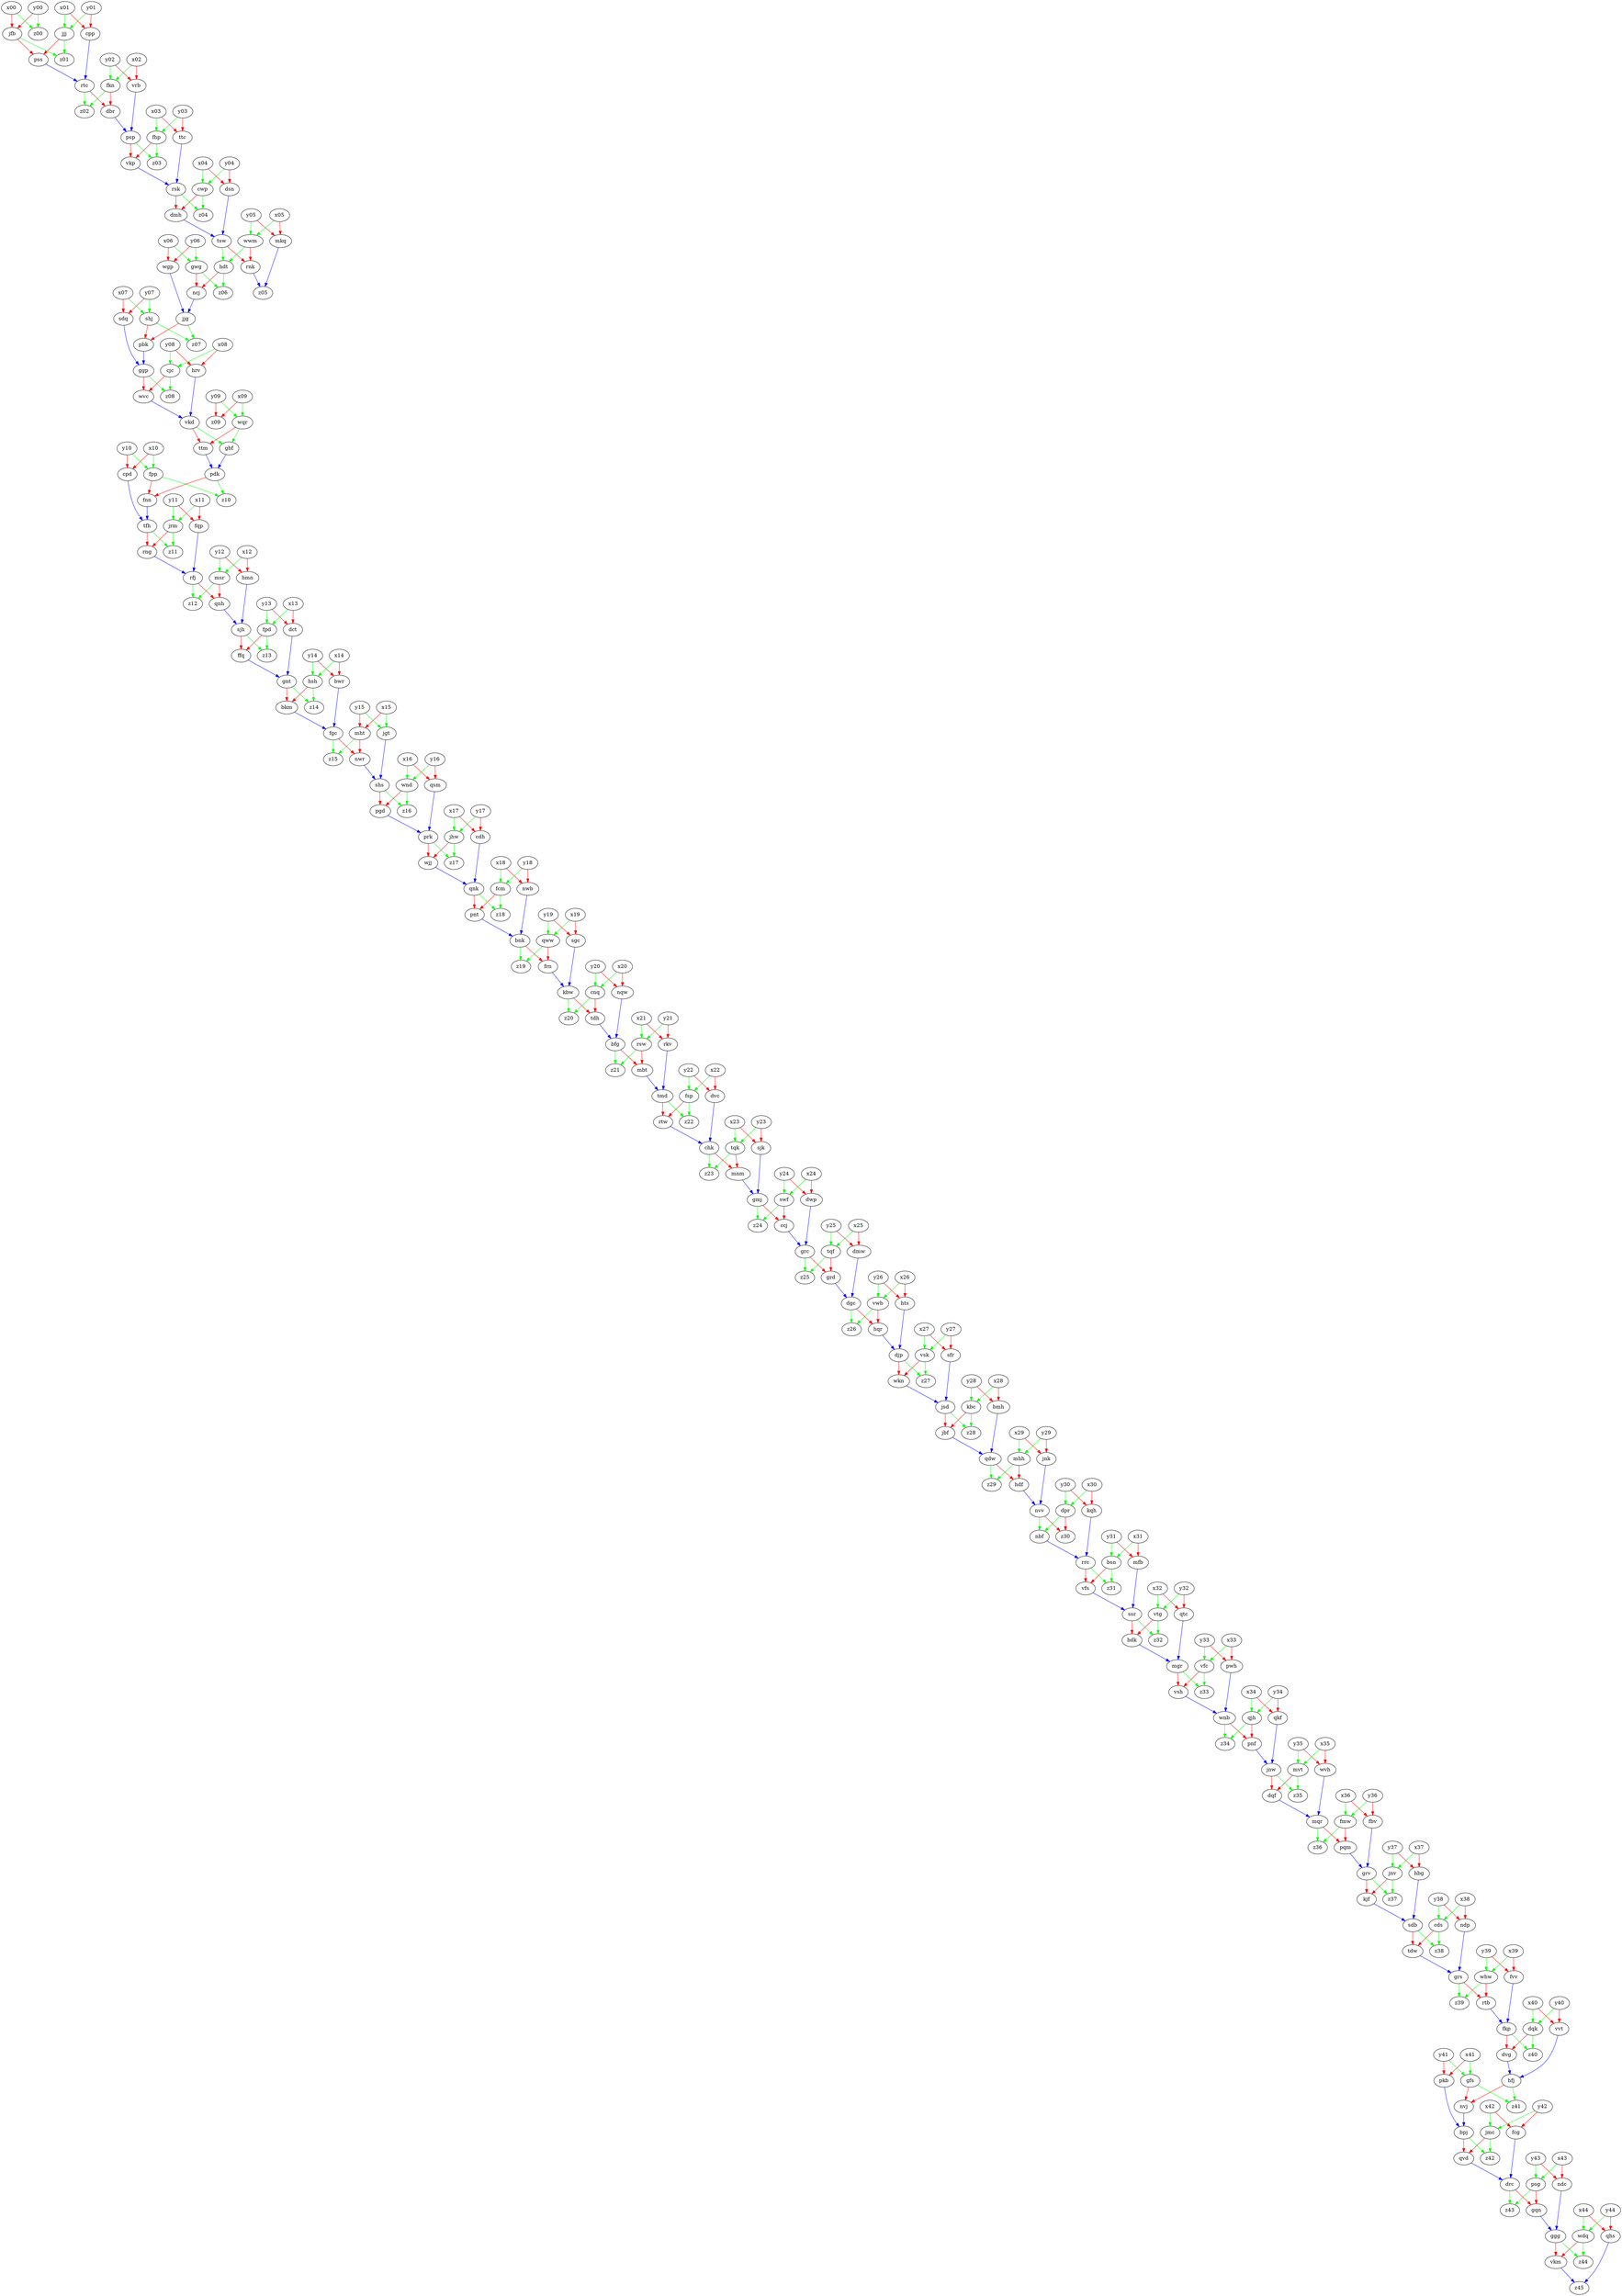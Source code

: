 digraph G {
    y13 -> dct [color=red];
    x13 -> dct [color=red];
    y19 -> qww [color=green];
    x19 -> qww [color=green];
    x40 -> vvt [color=red];
    y40 -> vvt [color=red];
    bpj -> qvd [color=red];
    jmc -> qvd [color=red];
    x34 -> qkf [color=red];
    y34 -> qkf [color=red];
    y07 -> shj [color=green];
    x07 -> shj [color=green];
    x12 -> msr [color=green];
    y12 -> msr [color=green];
    dqf -> mqr [color=blue];
    wvh -> mqr [color=blue];
    y04 -> cwp [color=green];
    x04 -> cwp [color=green];
    x16 -> qsm [color=red];
    y16 -> qsm [color=red];
    x10 -> fpp [color=green];
    y10 -> fpp [color=green];
    y31 -> mfb [color=red];
    x31 -> mfb [color=red];
    y24 -> swf [color=green];
    x24 -> swf [color=green];
    kbw -> z20 [color=green];
    cnq -> z20 [color=green];
    x36 -> fbv [color=red];
    y36 -> fbv [color=red];
    y26 -> vwb [color=green];
    x26 -> vwb [color=green];
    pnt -> bnk [color=blue];
    nwb -> bnk [color=blue];
    pdk -> fnn [color=red];
    fpp -> fnn [color=red];
    x18 -> fcm [color=green];
    y18 -> fcm [color=green];
    y05 -> mkq [color=red];
    x05 -> mkq [color=red];
    y15 -> mht [color=red];
    x15 -> mht [color=red];
    cnq -> tdh [color=red];
    kbw -> tdh [color=red];
    dvg -> hfj [color=blue];
    vvt -> hfj [color=blue];
    msr -> qnh [color=red];
    rfj -> qnh [color=red];
    y36 -> fmw [color=green];
    x36 -> fmw [color=green];
    wgp -> jjg [color=blue];
    ncj -> jjg [color=blue];
    bkm -> fgc [color=blue];
    bwr -> fgc [color=blue];
    mht -> z15 [color=green];
    fgc -> z15 [color=green];
    fcm -> z18 [color=green];
    qnk -> z18 [color=green];
    bnk -> z19 [color=green];
    qww -> z19 [color=green];
    mgr -> vsh [color=red];
    vfc -> vsh [color=red];
    y42 -> jmc [color=green];
    x42 -> jmc [color=green];
    cdh -> qnk [color=blue];
    wjj -> qnk [color=blue];
    rtc -> dbr [color=red];
    fkn -> dbr [color=red];
    bfg -> z21 [color=green];
    rsw -> z21 [color=green];
    y24 -> dwp [color=red];
    x24 -> dwp [color=red];
    y33 -> vfc [color=green];
    x33 -> vfc [color=green];
    x13 -> fpd [color=green];
    y13 -> fpd [color=green];
    qdw -> z29 [color=green];
    mhh -> z29 [color=green];
    x29 -> mhh [color=green];
    y29 -> mhh [color=green];
    y38 -> cds [color=green];
    x38 -> cds [color=green];
    y42 -> fcg [color=red];
    x42 -> fcg [color=red];
    wnb -> z34 [color=green];
    qjh -> z34 [color=green];
    y30 -> kqh [color=red];
    x30 -> kqh [color=red];
    hdk -> mgr [color=blue];
    qtc -> mgr [color=blue];
    pbk -> ggp [color=blue];
    sdq -> ggp [color=blue];
    y43 -> psg [color=green];
    x43 -> psg [color=green];
    jsd -> jbf [color=red];
    kbc -> jbf [color=red];
    x17 -> jhw [color=green];
    y17 -> jhw [color=green];
    grs -> z39 [color=green];
    whw -> z39 [color=green];
    x08 -> hrv [color=red];
    y08 -> hrv [color=red];
    y06 -> wgp [color=red];
    x06 -> wgp [color=red];
    vwb -> z26 [color=green];
    dgc -> z26 [color=green];
    tsw -> hdt [color=green];
    wwm -> hdt [color=green];
    tqf -> z25 [color=green];
    grc -> z25 [color=green];
    x09 -> z09 [color=red];
    y09 -> z09 [color=red];
    y25 -> dmw [color=red];
    x25 -> dmw [color=red];
    x23 -> tqk [color=green];
    y23 -> tqk [color=green];
    x11 -> jrm [color=green];
    y11 -> jrm [color=green];
    cwp -> dmh [color=red];
    rsk -> dmh [color=red];
    y00 -> jfb [color=red];
    x00 -> jfb [color=red];
    tmd -> rtw [color=red];
    fsp -> rtw [color=red];
    qww -> frn [color=red];
    bnk -> frn [color=red];
    jbf -> qdw [color=blue];
    bmh -> qdw [color=blue];
    rtc -> z02 [color=green];
    fkn -> z02 [color=green];
    cwp -> z04 [color=green];
    rsk -> z04 [color=green];
    mqr -> z36 [color=green];
    fmw -> z36 [color=green];
    y40 -> dqk [color=green];
    x40 -> dqk [color=green];
    y29 -> jnk [color=red];
    x29 -> jnk [color=red];
    y14 -> hsh [color=green];
    x14 -> hsh [color=green];
    x32 -> vtg [color=green];
    y32 -> vtg [color=green];
    mhh -> hdf [color=red];
    qdw -> hdf [color=red];
    x23 -> sjk [color=red];
    y23 -> sjk [color=red];
    x03 -> ttc [color=red];
    y03 -> ttc [color=red];
    qhs -> z45 [color=blue];
    vkm -> z45 [color=blue];
    y25 -> tqf [color=green];
    x25 -> tqf [color=green];
    y28 -> bmh [color=red];
    x28 -> bmh [color=red];
    y19 -> sgc [color=red];
    x19 -> sgc [color=red];
    tdw -> grs [color=blue];
    ndp -> grs [color=blue];
    rrc -> vfs [color=red];
    bsn -> vfs [color=red];
    y41 -> pkb [color=red];
    x41 -> pkb [color=red];
    tsw -> rnk [color=red];
    wwm -> rnk [color=red];
    tqk -> z23 [color=green];
    chk -> z23 [color=green];
    x05 -> wwm [color=green];
    y05 -> wwm [color=green];
    kqh -> rrc [color=blue];
    nbf -> rrc [color=blue];
    whw -> rtb [color=red];
    grs -> rtb [color=red];
    fcg -> drc [color=blue];
    qvd -> drc [color=blue];
    vsk -> wkn [color=red];
    djp -> wkn [color=red];
    y37 -> hbg [color=red];
    x37 -> hbg [color=red];
    vkd -> gbf [color=green];
    wqr -> gbf [color=green];
    gmj -> z24 [color=green];
    swf -> z24 [color=green];
    y41 -> gfs [color=green];
    x41 -> gfs [color=green];
    sdb -> z38 [color=green];
    cds -> z38 [color=green];
    x21 -> rkv [color=red];
    y21 -> rkv [color=red];
    pdk -> z10 [color=green];
    fpp -> z10 [color=green];
    chk -> mnm [color=red];
    tqk -> mnm [color=red];
    hbg -> sdb [color=blue];
    kjf -> sdb [color=blue];
    pkb -> bpj [color=blue];
    nvj -> bpj [color=blue];
    grv -> kjf [color=red];
    jnv -> kjf [color=red];
    x00 -> z00 [color=green];
    y00 -> z00 [color=green];
    jjj -> z01 [color=green];
    jfb -> z01 [color=green];
    x44 -> wdq [color=green];
    y44 -> wdq [color=green];
    ttc -> rsk [color=blue];
    vkp -> rsk [color=blue];
    x27 -> vsk [color=green];
    y27 -> vsk [color=green];
    dbr -> psp [color=blue];
    vrb -> psp [color=blue];
    x32 -> qtc [color=red];
    y32 -> qtc [color=red];
    hdt -> ncj [color=red];
    gwg -> ncj [color=red];
    nqw -> bfg [color=blue];
    tdh -> bfg [color=blue];
    y03 -> fhp [color=green];
    x03 -> fhp [color=green];
    y15 -> jgt [color=green];
    x15 -> jgt [color=green];
    x43 -> ndc [color=red];
    y43 -> ndc [color=red];
    fmw -> pqm [color=red];
    mqr -> pqm [color=red];
    fnn -> tfh [color=blue];
    cpd -> tfh [color=blue];
    bsn -> z31 [color=green];
    rrc -> z31 [color=green];
    dpr -> z30 [color=red];
    nvv -> z30 [color=red];
    x34 -> qjh [color=green];
    y34 -> qjh [color=green];
    wnb -> pnf [color=red];
    qjh -> pnf [color=red];
    y20 -> nqw [color=red];
    x20 -> nqw [color=red];
    hfj -> nvj [color=red];
    gfs -> nvj [color=red];
    y22 -> dvc [color=red];
    x22 -> dvc [color=red];
    nwr -> shs [color=blue];
    jgt -> shs [color=blue];
    x04 -> dsn [color=red];
    y04 -> dsn [color=red];
    x02 -> fkn [color=green];
    y02 -> fkn [color=green];
    fhp -> vkp [color=red];
    psp -> vkp [color=red];
    x33 -> pwh [color=red];
    y33 -> pwh [color=red];
    mht -> nwr [color=red];
    fgc -> nwr [color=red];
    jfb -> pss [color=red];
    jjj -> pss [color=red];
    y26 -> hts [color=red];
    x26 -> hts [color=red];
    hts -> djp [color=blue];
    hqr -> djp [color=blue];
    dct -> gnt [color=blue];
    ffq -> gnt [color=blue];
    ndc -> ggg [color=blue];
    gqn -> ggg [color=blue];
    y27 -> sfr [color=red];
    x27 -> sfr [color=red];
    pwh -> wnb [color=blue];
    vsh -> wnb [color=blue];
    vtg -> z32 [color=green];
    ssr -> z32 [color=green];
    sjk -> gmj [color=blue];
    mnm -> gmj [color=blue];
    jjg -> z07 [color=green];
    shj -> z07 [color=green];
    gbf -> pdk [color=blue];
    ttm -> pdk [color=blue];
    ggg -> vkm [color=red];
    wdq -> vkm [color=red];
    mvt -> z35 [color=green];
    jnw -> z35 [color=green];
    ggg -> z44 [color=green];
    wdq -> z44 [color=green];
    swf -> ccj [color=red];
    gmj -> ccj [color=red];
    gnt -> bkm [color=red];
    hsh -> bkm [color=red];
    mfb -> ssr [color=blue];
    vfs -> ssr [color=blue];
    wnd -> pgd [color=red];
    shs -> pgd [color=red];
    x16 -> wnd [color=green];
    y16 -> wnd [color=green];
    x11 -> fqp [color=red];
    y11 -> fqp [color=red];
    vsk -> z27 [color=green];
    djp -> z27 [color=green];
    x28 -> kbc [color=green];
    y28 -> kbc [color=green];
    rtb -> fkp [color=blue];
    fvv -> fkp [color=blue];
    y01 -> jjj [color=green];
    x01 -> jjj [color=green];
    rnk -> z05 [color=blue];
    mkq -> z05 [color=blue];
    cjc -> z08 [color=green];
    ggp -> z08 [color=green];
    y39 -> whw [color=green];
    x39 -> whw [color=green];
    fkp -> dvg [color=red];
    dqk -> dvg [color=red];
    y37 -> jnv [color=green];
    x37 -> jnv [color=green];
    x02 -> vrb [color=red];
    y02 -> vrb [color=red];
    prk -> z17 [color=green];
    jhw -> z17 [color=green];
    wvc -> vkd [color=blue];
    hrv -> vkd [color=blue];
    hfj -> z41 [color=green];
    gfs -> z41 [color=green];
    kbc -> z28 [color=green];
    jsd -> z28 [color=green];
    shj -> pbk [color=red];
    jjg -> pbk [color=red];
    dmh -> tsw [color=blue];
    dsn -> tsw [color=blue];
    x10 -> cpd [color=red];
    y10 -> cpd [color=red];
    rsw -> mbt [color=red];
    bfg -> mbt [color=red];
    jhw -> wjj [color=red];
    prk -> wjj [color=red];
    hmn -> sjh [color=blue];
    qnh -> sjh [color=blue];
    fqp -> rfj [color=blue];
    rng -> rfj [color=blue];
    y07 -> sdq [color=red];
    x07 -> sdq [color=red];
    vfc -> z33 [color=green];
    mgr -> z33 [color=green];
    sjh -> z13 [color=green];
    fpd -> z13 [color=green];
    ggp -> wvc [color=red];
    cjc -> wvc [color=red];
    y35 -> mvt [color=green];
    x35 -> mvt [color=green];
    fsp -> z22 [color=green];
    tmd -> z22 [color=green];
    y09 -> wqr [color=green];
    x09 -> wqr [color=green];
    dpr -> nbf [color=green];
    nvv -> nbf [color=green];
    hdt -> z06 [color=green];
    gwg -> z06 [color=green];
    mvt -> dqf [color=red];
    jnw -> dqf [color=red];
    x35 -> wvh [color=red];
    y35 -> wvh [color=red];
    grd -> dgc [color=blue];
    dmw -> dgc [color=blue];
    psp -> z03 [color=green];
    fhp -> z03 [color=green];
    x08 -> cjc [color=green];
    y08 -> cjc [color=green];
    x39 -> fvv [color=red];
    y39 -> fvv [color=red];
    x38 -> ndp [color=red];
    y38 -> ndp [color=red];
    ssr -> hdk [color=red];
    vtg -> hdk [color=red];
    frn -> kbw [color=blue];
    sgc -> kbw [color=blue];
    qsm -> prk [color=blue];
    pgd -> prk [color=blue];
    cds -> tdw [color=red];
    sdb -> tdw [color=red];
    ccj -> grc [color=blue];
    dwp -> grc [color=blue];
    psg -> z43 [color=green];
    drc -> z43 [color=green];
    mbt -> tmd [color=blue];
    rkv -> tmd [color=blue];
    y18 -> nwb [color=red];
    x18 -> nwb [color=red];
    jmc -> z42 [color=green];
    bpj -> z42 [color=green];
    y12 -> hmn [color=red];
    x12 -> hmn [color=red];
    jrm -> rng [color=red];
    tfh -> rng [color=red];
    qnk -> pnt [color=red];
    fcm -> pnt [color=red];
    cpp -> rtc [color=blue];
    pss -> rtc [color=blue];
    sjh -> ffq [color=red];
    fpd -> ffq [color=red];
    jnk -> nvv [color=blue];
    hdf -> nvv [color=blue];
    grv -> z37 [color=green];
    jnv -> z37 [color=green];
    x20 -> cnq [color=green];
    y20 -> cnq [color=green];
    y31 -> bsn [color=green];
    x31 -> bsn [color=green];
    rfj -> z12 [color=green];
    msr -> z12 [color=green];
    vkd -> ttm [color=red];
    wqr -> ttm [color=red];
    y17 -> cdh [color=red];
    x17 -> cdh [color=red];
    dgc -> hqr [color=red];
    vwb -> hqr [color=red];
    y14 -> bwr [color=red];
    x14 -> bwr [color=red];
    y06 -> gwg [color=green];
    x06 -> gwg [color=green];
    y22 -> fsp [color=green];
    x22 -> fsp [color=green];
    fkp -> z40 [color=green];
    dqk -> z40 [color=green];
    jrm -> z11 [color=green];
    tfh -> z11 [color=green];
    y30 -> dpr [color=green];
    x30 -> dpr [color=green];
    hsh -> z14 [color=green];
    gnt -> z14 [color=green];
    x21 -> rsw [color=green];
    y21 -> rsw [color=green];
    rtw -> chk [color=blue];
    dvc -> chk [color=blue];
    x44 -> qhs [color=red];
    y44 -> qhs [color=red];
    qkf -> jnw [color=blue];
    pnf -> jnw [color=blue];
    fbv -> grv [color=blue];
    pqm -> grv [color=blue];
    grc -> grd [color=red];
    tqf -> grd [color=red];
    drc -> gqn [color=red];
    psg -> gqn [color=red];
    shs -> z16 [color=green];
    wnd -> z16 [color=green];
    y01 -> cpp [color=red];
    x01 -> cpp [color=red];
    sfr -> jsd [color=blue];
    wkn -> jsd [color=blue];
}